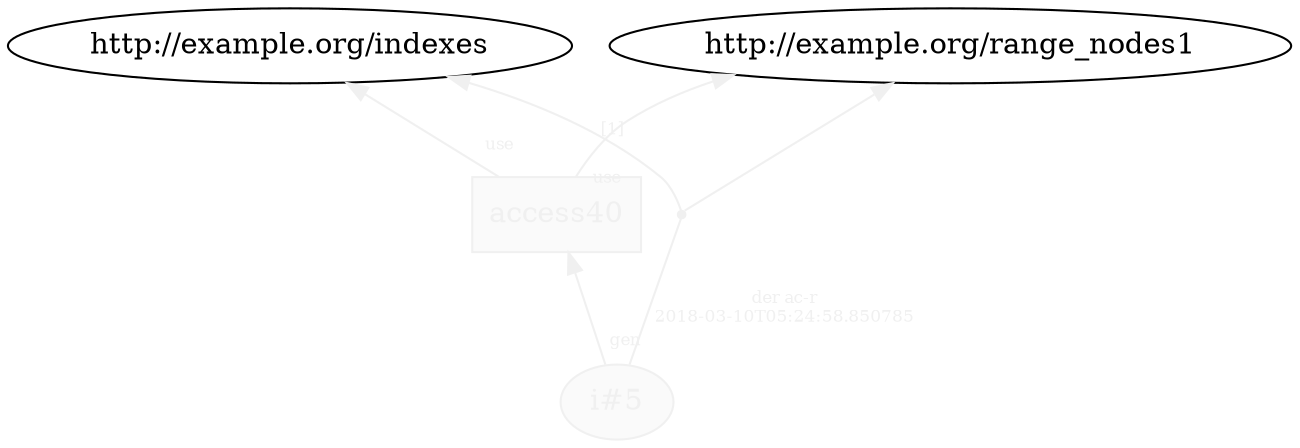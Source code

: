 digraph "PROV" { size="16,12"; rankdir="BT";
"http://example.org/i#5" [fillcolor="#FAFAFA",color="#F0F0F0",style="filled",fontcolor="#F0F0F0",label="i#5",URL="http://example.org/i#5"]
"http://example.org/access40" [fillcolor="#FAFAFA",color="#F0F0F0",shape="polygon",sides="4",style="filled",fontcolor="#F0F0F0",label="access40",URL="http://example.org/access40"]
"bn0" [shape="point",label="",fontcolor="#F0F0F0",color="#F0F0F0"]
"http://example.org/i#5" -> "bn0" [fontsize="8",distance="1.5",angle="60.0",rotation="20",label="der ac-r
2018-03-10T05:24:58.850785",arrowhead="none",fontcolor="#F0F0F0",color="#F0F0F0"]
"bn0" -> "http://example.org/indexes" [fontsize="8",distance="1.5",angle="60.0",rotation="20",label="[1]",fontcolor="#F0F0F0",color="#F0F0F0"]
"bn0" -> "http://example.org/range_nodes1" [fontcolor="#F0F0F0",color="#F0F0F0"]
"http://example.org/access40" -> "http://example.org/indexes" [labelfontsize="8",labeldistance="1.5",labelangle="60.0",rotation="20",taillabel="use",fontcolor="#F0F0F0",color="#F0F0F0"]
"http://example.org/access40" -> "http://example.org/range_nodes1" [labelfontsize="8",labeldistance="1.5",labelangle="60.0",rotation="20",taillabel="use",fontcolor="#F0F0F0",color="#F0F0F0"]
"http://example.org/i#5" -> "http://example.org/access40" [labelfontsize="8",labeldistance="1.5",labelangle="60.0",rotation="20",taillabel="gen",fontcolor="#F0F0F0",color="#F0F0F0"]
}